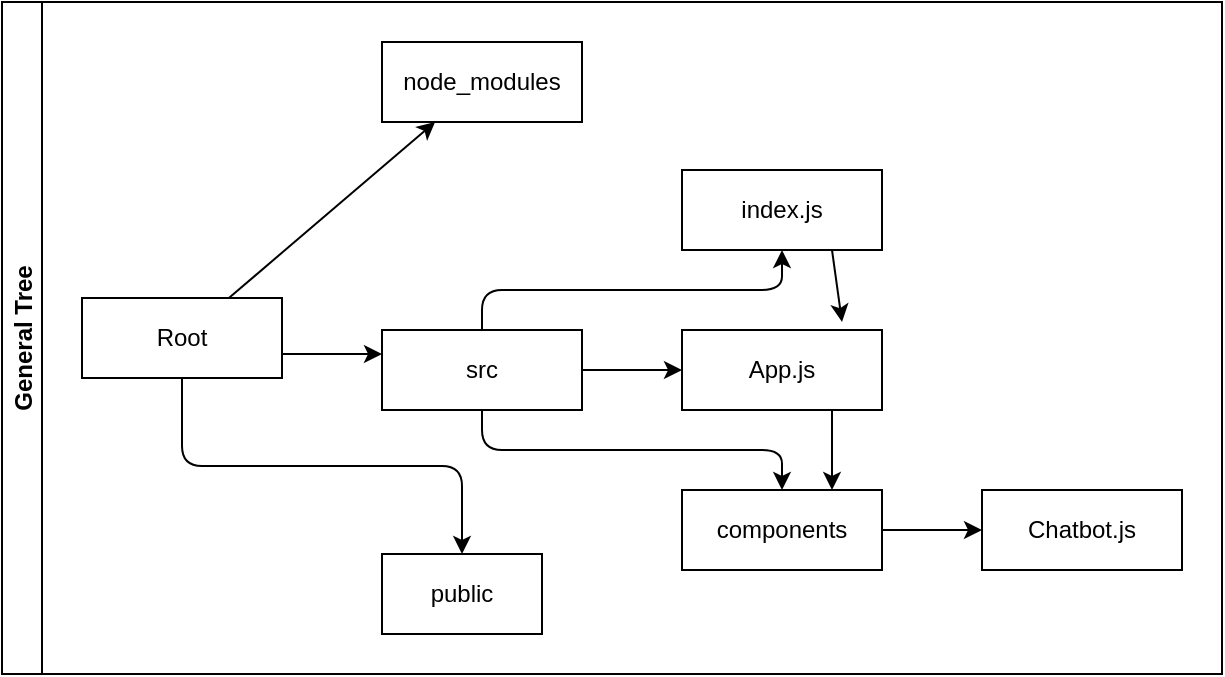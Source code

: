 <mxfile>
    <diagram id="9rL2h3Tl3Senq0KF7WHn" name="Page-1">
        <mxGraphModel dx="975" dy="435" grid="1" gridSize="10" guides="1" tooltips="1" connect="1" arrows="1" fold="1" page="1" pageScale="1" pageWidth="850" pageHeight="1100" math="0" shadow="0">
            <root>
                <mxCell id="0"/>
                <mxCell id="1" parent="0"/>
                <mxCell id="4" value="General Tree" style="swimlane;startSize=20;horizontal=0;childLayout=treeLayout;horizontalTree=1;resizable=0;containerType=tree;fontSize=12;direction=east;" vertex="1" parent="1">
                    <mxGeometry x="30" y="60" width="610" height="336" as="geometry"/>
                </mxCell>
                <mxCell id="5" value="Root" style="whiteSpace=wrap;html=1;" vertex="1" parent="4">
                    <mxGeometry x="40" y="148" width="100" height="40" as="geometry"/>
                </mxCell>
                <mxCell id="8" value="public" style="whiteSpace=wrap;html=1;" vertex="1" parent="4">
                    <mxGeometry x="190" y="276" width="80" height="40" as="geometry"/>
                </mxCell>
                <mxCell id="9" value="" style="edgeStyle=elbowEdgeStyle;elbow=vertical;html=1;rounded=1;curved=0;sourcePerimeterSpacing=0;targetPerimeterSpacing=0;startSize=6;endSize=6;" edge="1" parent="4" source="5" target="8">
                    <mxGeometry relative="1" as="geometry"/>
                </mxCell>
                <mxCell id="10" value="" style="edgeStyle=elbowEdgeStyle;elbow=vertical;html=1;rounded=1;curved=0;sourcePerimeterSpacing=0;targetPerimeterSpacing=0;startSize=6;endSize=6;" edge="1" target="11" source="5" parent="4">
                    <mxGeometry relative="1" as="geometry">
                        <mxPoint x="180" y="-848.5" as="sourcePoint"/>
                    </mxGeometry>
                </mxCell>
                <mxCell id="11" value="src" style="whiteSpace=wrap;html=1;" vertex="1" parent="4">
                    <mxGeometry x="190" y="164" width="100" height="40" as="geometry"/>
                </mxCell>
                <mxCell id="18" value="" style="edgeStyle=elbowEdgeStyle;elbow=vertical;html=1;rounded=1;curved=0;sourcePerimeterSpacing=0;targetPerimeterSpacing=0;startSize=6;endSize=6;" edge="1" target="19" source="11" parent="4">
                    <mxGeometry relative="1" as="geometry">
                        <mxPoint x="180" y="-648.5" as="sourcePoint"/>
                    </mxGeometry>
                </mxCell>
                <mxCell id="19" value="components" style="whiteSpace=wrap;html=1;" vertex="1" parent="4">
                    <mxGeometry x="340" y="244" width="100" height="40" as="geometry"/>
                </mxCell>
                <mxCell id="20" value="" style="edgeStyle=elbowEdgeStyle;elbow=vertical;html=1;rounded=1;curved=0;sourcePerimeterSpacing=0;targetPerimeterSpacing=0;startSize=6;endSize=6;" edge="1" target="21" source="11" parent="4">
                    <mxGeometry relative="1" as="geometry">
                        <mxPoint x="180" y="-629" as="sourcePoint"/>
                    </mxGeometry>
                </mxCell>
                <mxCell id="21" value="App.js" style="whiteSpace=wrap;html=1;" vertex="1" parent="4">
                    <mxGeometry x="340" y="164" width="100" height="40" as="geometry"/>
                </mxCell>
                <mxCell id="22" value="" style="edgeStyle=elbowEdgeStyle;elbow=vertical;html=1;rounded=1;curved=0;sourcePerimeterSpacing=0;targetPerimeterSpacing=0;startSize=6;endSize=6;" edge="1" target="23" source="11" parent="4">
                    <mxGeometry relative="1" as="geometry">
                        <mxPoint x="180" y="-475.5" as="sourcePoint"/>
                    </mxGeometry>
                </mxCell>
                <mxCell id="23" value="index.js" style="whiteSpace=wrap;html=1;" vertex="1" parent="4">
                    <mxGeometry x="340" y="84" width="100" height="40" as="geometry"/>
                </mxCell>
                <mxCell id="30" value="" style="edgeStyle=none;html=1;" edge="1" source="5" target="31" parent="4">
                    <mxGeometry relative="1" as="geometry"/>
                </mxCell>
                <mxCell id="31" value="node_modules" style="whiteSpace=wrap;html=1;" vertex="1" parent="4">
                    <mxGeometry x="190" y="20" width="100" height="40" as="geometry"/>
                </mxCell>
                <mxCell id="37" value="" style="edgeStyle=elbowEdgeStyle;elbow=vertical;html=1;rounded=1;curved=0;sourcePerimeterSpacing=0;targetPerimeterSpacing=0;startSize=6;endSize=6;" edge="1" target="38" source="19" parent="4">
                    <mxGeometry relative="1" as="geometry">
                        <mxPoint x="270" y="264" as="sourcePoint"/>
                    </mxGeometry>
                </mxCell>
                <mxCell id="38" value="Chatbot.js" style="whiteSpace=wrap;html=1;" vertex="1" parent="4">
                    <mxGeometry x="490" y="244" width="100" height="40" as="geometry"/>
                </mxCell>
                <mxCell id="42" value="" style="endArrow=classic;html=1;entryX=0.75;entryY=0;entryDx=0;entryDy=0;exitX=0.75;exitY=1;exitDx=0;exitDy=0;" edge="1" parent="4" source="21" target="19">
                    <mxGeometry width="50" height="50" relative="1" as="geometry">
                        <mxPoint x="370" y="230" as="sourcePoint"/>
                        <mxPoint x="420" y="180" as="targetPoint"/>
                    </mxGeometry>
                </mxCell>
                <mxCell id="41" value="" style="endArrow=classic;html=1;exitX=0.75;exitY=1;exitDx=0;exitDy=0;" edge="1" parent="1" source="23">
                    <mxGeometry width="50" height="50" relative="1" as="geometry">
                        <mxPoint x="400" y="290" as="sourcePoint"/>
                        <mxPoint x="450" y="220" as="targetPoint"/>
                    </mxGeometry>
                </mxCell>
            </root>
        </mxGraphModel>
    </diagram>
</mxfile>